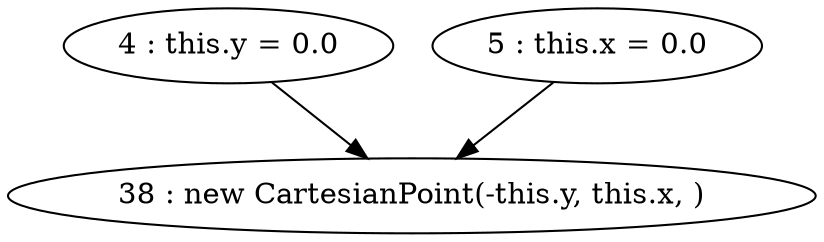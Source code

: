 digraph G {
"4 : this.y = 0.0"
"4 : this.y = 0.0" -> "38 : new CartesianPoint(-this.y, this.x, )"
"5 : this.x = 0.0"
"5 : this.x = 0.0" -> "38 : new CartesianPoint(-this.y, this.x, )"
"38 : new CartesianPoint(-this.y, this.x, )"
}